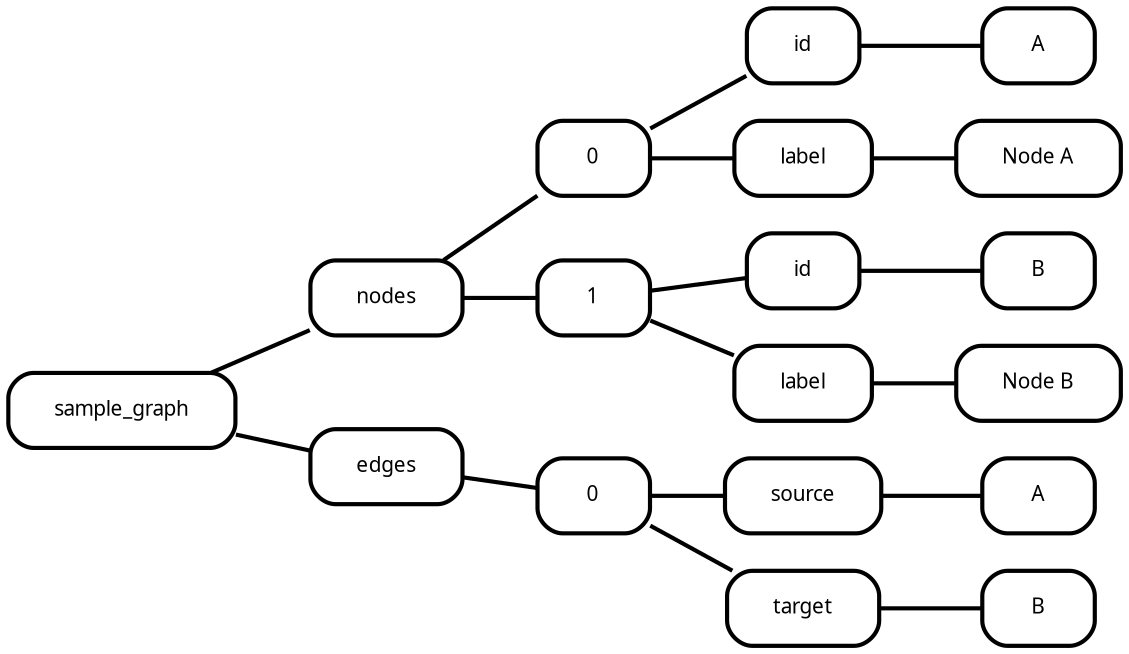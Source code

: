 digraph  {
rankdir=LR;
sample_graph [fillcolor="#fafafa", fontname="Fira Mono", fontsize=10, label=sample_graph, margin="0.3,0.1", penwidth="2.0", shape=box, style=rounded];
sample_graph__nodes [fillcolor="#fafafa", fontname="Fira Mono", fontsize=10, label=nodes, margin="0.3,0.1", penwidth="2.0", shape=box, style=rounded];
sample_graph__edges [fillcolor="#fafafa", fontname="Fira Mono", fontsize=10, label=edges, margin="0.3,0.1", penwidth="2.0", shape=box, style=rounded];
sample_graph__nodes__0 [fillcolor="#fafafa", fontname="Fira Mono", fontsize=10, label=0, margin="0.3,0.1", penwidth="2.0", shape=box, style=rounded];
sample_graph__nodes__1 [fillcolor="#fafafa", fontname="Fira Mono", fontsize=10, label=1, margin="0.3,0.1", penwidth="2.0", shape=box, style=rounded];
sample_graph__edges__0 [fillcolor="#fafafa", fontname="Fira Mono", fontsize=10, label=0, margin="0.3,0.1", penwidth="2.0", shape=box, style=rounded];
sample_graph__nodes__0__id [fillcolor="#fafafa", fontname="Fira Mono", fontsize=10, label=id, margin="0.3,0.1", penwidth="2.0", shape=box, style=rounded];
sample_graph__nodes__0__id__A [fillcolor="#fafafa", fontname="Fira Mono", fontsize=10, label=A, margin="0.3,0.1", penwidth="2.0", shape=box, style=rounded];
sample_graph__nodes__0__label [fillcolor="#fafafa", fontname="Fira Mono", fontsize=10, label=label, margin="0.3,0.1", penwidth="2.0", shape=box, style=rounded];
"sample_graph__nodes__0__label__Node A" [fillcolor="#fafafa", fontname="Fira Mono", fontsize=10, label="Node A", margin="0.3,0.1", penwidth="2.0", shape=box, style=rounded];
sample_graph__nodes__1__id [fillcolor="#fafafa", fontname="Fira Mono", fontsize=10, label=id, margin="0.3,0.1", penwidth="2.0", shape=box, style=rounded];
sample_graph__nodes__1__id__B [fillcolor="#fafafa", fontname="Fira Mono", fontsize=10, label=B, margin="0.3,0.1", penwidth="2.0", shape=box, style=rounded];
sample_graph__nodes__1__label [fillcolor="#fafafa", fontname="Fira Mono", fontsize=10, label=label, margin="0.3,0.1", penwidth="2.0", shape=box, style=rounded];
"sample_graph__nodes__1__label__Node B" [fillcolor="#fafafa", fontname="Fira Mono", fontsize=10, label="Node B", margin="0.3,0.1", penwidth="2.0", shape=box, style=rounded];
sample_graph__edges__0__source [fillcolor="#fafafa", fontname="Fira Mono", fontsize=10, label=source, margin="0.3,0.1", penwidth="2.0", shape=box, style=rounded];
sample_graph__edges__0__source__A [fillcolor="#fafafa", fontname="Fira Mono", fontsize=10, label=A, margin="0.3,0.1", penwidth="2.0", shape=box, style=rounded];
sample_graph__edges__0__target [fillcolor="#fafafa", fontname="Fira Mono", fontsize=10, label=target, margin="0.3,0.1", penwidth="2.0", shape=box, style=rounded];
sample_graph__edges__0__target__B [fillcolor="#fafafa", fontname="Fira Mono", fontsize=10, label=B, margin="0.3,0.1", penwidth="2.0", shape=box, style=rounded];
sample_graph -> sample_graph__nodes  [arrowhead=none, key=0, penwidth="2.0"];
sample_graph -> sample_graph__edges  [arrowhead=none, key=0, penwidth="2.0"];
sample_graph__nodes -> sample_graph__nodes__0  [arrowhead=none, key=0, penwidth="2.0"];
sample_graph__nodes -> sample_graph__nodes__1  [arrowhead=none, key=0, penwidth="2.0"];
sample_graph__edges -> sample_graph__edges__0  [arrowhead=none, key=0, penwidth="2.0"];
sample_graph__nodes__0 -> sample_graph__nodes__0__id  [arrowhead=none, key=0, penwidth="2.0"];
sample_graph__nodes__0 -> sample_graph__nodes__0__label  [arrowhead=none, key=0, penwidth="2.0"];
sample_graph__nodes__1 -> sample_graph__nodes__1__id  [arrowhead=none, key=0, penwidth="2.0"];
sample_graph__nodes__1 -> sample_graph__nodes__1__label  [arrowhead=none, key=0, penwidth="2.0"];
sample_graph__edges__0 -> sample_graph__edges__0__source  [arrowhead=none, key=0, penwidth="2.0"];
sample_graph__edges__0 -> sample_graph__edges__0__target  [arrowhead=none, key=0, penwidth="2.0"];
sample_graph__nodes__0__id -> sample_graph__nodes__0__id__A  [arrowhead=none, key=0, penwidth="2.0"];
sample_graph__nodes__0__label -> "sample_graph__nodes__0__label__Node A"  [arrowhead=none, key=0, penwidth="2.0"];
sample_graph__nodes__1__id -> sample_graph__nodes__1__id__B  [arrowhead=none, key=0, penwidth="2.0"];
sample_graph__nodes__1__label -> "sample_graph__nodes__1__label__Node B"  [arrowhead=none, key=0, penwidth="2.0"];
sample_graph__edges__0__source -> sample_graph__edges__0__source__A  [arrowhead=none, key=0, penwidth="2.0"];
sample_graph__edges__0__target -> sample_graph__edges__0__target__B  [arrowhead=none, key=0, penwidth="2.0"];
}
